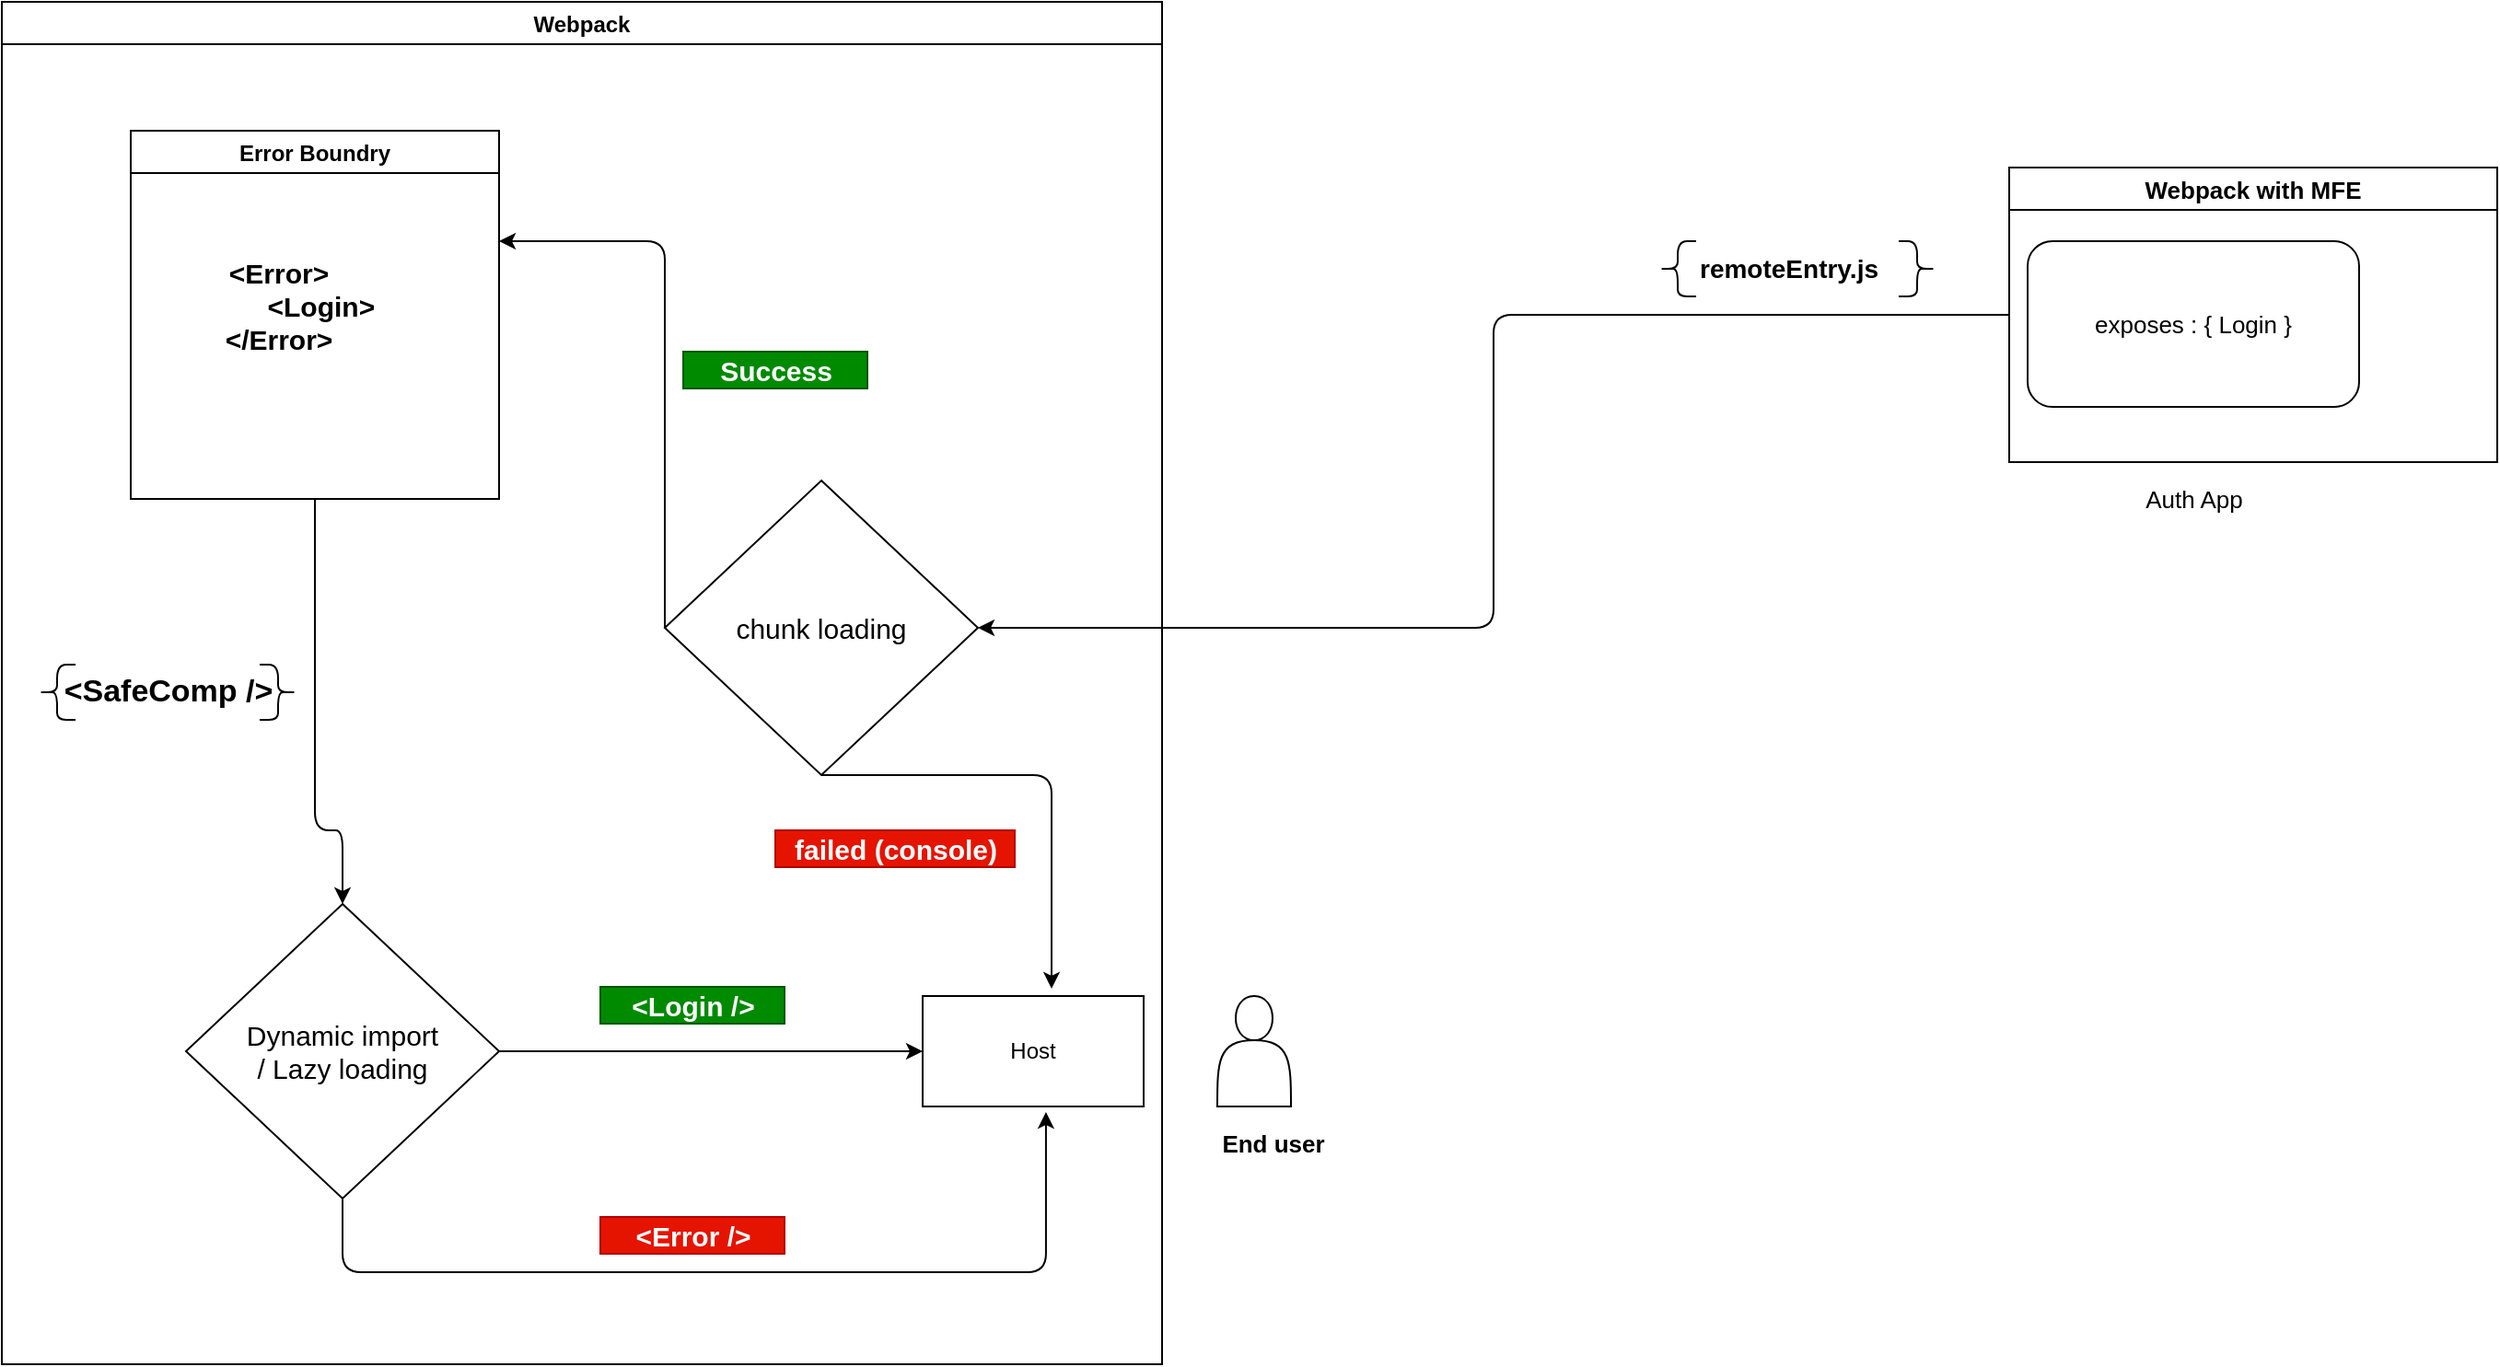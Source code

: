 <mxfile>
    <diagram id="Refqzp4Se-E-KyVpy7ba" name="Page-1">
        <mxGraphModel dx="1250" dy="900" grid="1" gridSize="10" guides="1" tooltips="1" connect="1" arrows="1" fold="1" page="1" pageScale="1" pageWidth="827" pageHeight="1169" math="0" shadow="0">
            <root>
                <mxCell id="0"/>
                <mxCell id="1" parent="0"/>
                <mxCell id="55" value="Webpack with MFE" style="swimlane;fontSize=13;" parent="1" vertex="1">
                    <mxGeometry x="1190" y="240" width="265" height="160" as="geometry"/>
                </mxCell>
                <mxCell id="19" value="" style="shape=curlyBracket;whiteSpace=wrap;html=1;rounded=1;" parent="1" vertex="1">
                    <mxGeometry x="1000" y="280" width="20" height="30" as="geometry"/>
                </mxCell>
                <mxCell id="20" value="" style="shape=curlyBracket;whiteSpace=wrap;html=1;rounded=1;flipH=1;" parent="1" vertex="1">
                    <mxGeometry x="1130" y="280" width="20" height="30" as="geometry"/>
                </mxCell>
                <mxCell id="22" value="remoteEntry.js" style="text;strokeColor=none;fillColor=none;html=1;fontSize=14;fontStyle=1;verticalAlign=middle;align=center;" parent="1" vertex="1">
                    <mxGeometry x="1045" y="290" width="50" height="10" as="geometry"/>
                </mxCell>
                <mxCell id="25" value="Error Boundry" style="swimlane;" parent="1" vertex="1">
                    <mxGeometry x="170" y="220" width="200" height="200" as="geometry"/>
                </mxCell>
                <mxCell id="40" value="&amp;lt;Error&amp;gt;&lt;br&gt;&amp;nbsp; &amp;nbsp; &amp;nbsp; &amp;nbsp; &amp;nbsp; &amp;nbsp;&amp;lt;Login&amp;gt; &lt;br&gt;&amp;lt;/Error&amp;gt;" style="text;strokeColor=none;fillColor=none;html=1;fontSize=15;fontStyle=1;verticalAlign=middle;align=center;" parent="25" vertex="1">
                    <mxGeometry x="5" y="60" width="150" height="70" as="geometry"/>
                </mxCell>
                <mxCell id="26" value="" style="edgeStyle=elbowEdgeStyle;elbow=vertical;endArrow=classic;html=1;exitX=0.5;exitY=1;exitDx=0;exitDy=0;entryX=0.5;entryY=0;entryDx=0;entryDy=0;" parent="1" source="25" target="43" edge="1">
                    <mxGeometry width="50" height="50" relative="1" as="geometry">
                        <mxPoint x="280" y="440" as="sourcePoint"/>
                        <mxPoint x="570" y="430" as="targetPoint"/>
                        <Array as="points">
                            <mxPoint x="280" y="600"/>
                        </Array>
                    </mxGeometry>
                </mxCell>
                <mxCell id="33" value="" style="shape=curlyBracket;whiteSpace=wrap;html=1;rounded=1;" parent="1" vertex="1">
                    <mxGeometry x="120" y="510" width="20" height="30" as="geometry"/>
                </mxCell>
                <mxCell id="34" value="" style="shape=curlyBracket;whiteSpace=wrap;html=1;rounded=1;flipH=1;" parent="1" vertex="1">
                    <mxGeometry x="240" y="510" width="20" height="30" as="geometry"/>
                </mxCell>
                <mxCell id="35" value="&amp;lt;SafeComp /&amp;gt;" style="text;strokeColor=none;fillColor=none;html=1;fontSize=17;fontStyle=1;verticalAlign=middle;align=center;" parent="1" vertex="1">
                    <mxGeometry x="165" y="520" width="50" height="10" as="geometry"/>
                </mxCell>
                <mxCell id="43" value="Dynamic import&lt;br&gt;/ Lazy loading" style="rhombus;whiteSpace=wrap;html=1;fontSize=15;" parent="1" vertex="1">
                    <mxGeometry x="200" y="640" width="170" height="160" as="geometry"/>
                </mxCell>
                <mxCell id="44" value="" style="endArrow=classic;html=1;fontSize=15;entryX=0;entryY=0.5;entryDx=0;entryDy=0;exitX=1;exitY=0.5;exitDx=0;exitDy=0;" parent="1" source="43" target="17" edge="1">
                    <mxGeometry width="50" height="50" relative="1" as="geometry">
                        <mxPoint x="520" y="470" as="sourcePoint"/>
                        <mxPoint x="570" y="420" as="targetPoint"/>
                    </mxGeometry>
                </mxCell>
                <mxCell id="46" value="" style="edgeStyle=elbowEdgeStyle;elbow=vertical;endArrow=classic;html=1;fontSize=15;entryX=0.558;entryY=1.05;entryDx=0;entryDy=0;entryPerimeter=0;exitX=0.5;exitY=1;exitDx=0;exitDy=0;" parent="1" source="43" target="17" edge="1">
                    <mxGeometry width="50" height="50" relative="1" as="geometry">
                        <mxPoint x="520" y="470" as="sourcePoint"/>
                        <mxPoint x="570" y="420" as="targetPoint"/>
                        <Array as="points">
                            <mxPoint x="480" y="840"/>
                        </Array>
                    </mxGeometry>
                </mxCell>
                <mxCell id="48" value="" style="shape=actor;whiteSpace=wrap;html=1;fontSize=15;" parent="1" vertex="1">
                    <mxGeometry x="760" y="690" width="40" height="60" as="geometry"/>
                </mxCell>
                <mxCell id="49" value="" style="shape=curlyBracket;whiteSpace=wrap;html=1;rounded=1;fontSize=15;size=0;" parent="1" vertex="1">
                    <mxGeometry x="560" y="370" height="40" as="geometry"/>
                </mxCell>
                <mxCell id="52" value="&amp;lt;Login /&amp;gt;" style="text;strokeColor=#005700;fillColor=#008a00;html=1;fontSize=15;fontStyle=1;verticalAlign=middle;align=center;fontColor=#ffffff;" parent="1" vertex="1">
                    <mxGeometry x="425" y="685" width="100" height="20" as="geometry"/>
                </mxCell>
                <mxCell id="53" value="&amp;lt;Error /&amp;gt;" style="text;strokeColor=#B20000;fillColor=#e51400;html=1;fontSize=15;fontStyle=1;verticalAlign=middle;align=center;fontColor=#ffffff;" parent="1" vertex="1">
                    <mxGeometry x="425" y="810" width="100" height="20" as="geometry"/>
                </mxCell>
                <mxCell id="54" value="End user" style="text;strokeColor=none;fillColor=none;html=1;fontSize=13;fontStyle=1;verticalAlign=middle;align=center;" parent="1" vertex="1">
                    <mxGeometry x="740" y="750" width="100" height="40" as="geometry"/>
                </mxCell>
                <mxCell id="57" value="exposes : { Login }" style="rounded=1;whiteSpace=wrap;html=1;fontSize=13;" parent="1" vertex="1">
                    <mxGeometry x="1200" y="280" width="180" height="90" as="geometry"/>
                </mxCell>
                <mxCell id="58" value="Auth App" style="text;html=1;align=center;verticalAlign=middle;resizable=0;points=[];autosize=1;strokeColor=none;fillColor=none;fontSize=13;" parent="1" vertex="1">
                    <mxGeometry x="1255" y="410" width="70" height="20" as="geometry"/>
                </mxCell>
                <mxCell id="60" value="Webpack" style="swimlane;" vertex="1" parent="1">
                    <mxGeometry x="100" y="150" width="630" height="740" as="geometry"/>
                </mxCell>
                <mxCell id="62" value="chunk loading" style="rhombus;whiteSpace=wrap;html=1;fontSize=15;" vertex="1" parent="60">
                    <mxGeometry x="360" y="260" width="170" height="160" as="geometry"/>
                </mxCell>
                <mxCell id="59" value="" style="edgeStyle=elbowEdgeStyle;elbow=horizontal;endArrow=classic;html=1;fontSize=14;exitX=0;exitY=0.5;exitDx=0;exitDy=0;" parent="60" edge="1" source="55">
                    <mxGeometry width="50" height="50" relative="1" as="geometry">
                        <mxPoint x="720" y="110" as="sourcePoint"/>
                        <mxPoint x="530" y="340" as="targetPoint"/>
                    </mxGeometry>
                </mxCell>
                <UserObject label="Host" treeRoot="1" id="17">
                    <mxCell style="whiteSpace=wrap;html=1;align=center;treeFolding=1;treeMoving=1;newEdgeStyle={&quot;edgeStyle&quot;:&quot;elbowEdgeStyle&quot;,&quot;startArrow&quot;:&quot;none&quot;,&quot;endArrow&quot;:&quot;none&quot;};" parent="60" vertex="1">
                        <mxGeometry x="500" y="540" width="120" height="60" as="geometry"/>
                    </mxCell>
                </UserObject>
                <mxCell id="64" value="" style="edgeStyle=elbowEdgeStyle;elbow=horizontal;endArrow=classic;html=1;exitX=0.5;exitY=1;exitDx=0;exitDy=0;entryX=0.583;entryY=-0.067;entryDx=0;entryDy=0;entryPerimeter=0;" edge="1" parent="60" source="62" target="17">
                    <mxGeometry width="50" height="50" relative="1" as="geometry">
                        <mxPoint x="530" y="340" as="sourcePoint"/>
                        <mxPoint x="570" y="530" as="targetPoint"/>
                        <Array as="points">
                            <mxPoint x="570" y="510"/>
                        </Array>
                    </mxGeometry>
                </mxCell>
                <mxCell id="65" value="Success" style="text;strokeColor=#005700;fillColor=#008a00;html=1;fontSize=15;fontStyle=1;verticalAlign=middle;align=center;fontColor=#ffffff;" vertex="1" parent="60">
                    <mxGeometry x="370" y="190" width="100" height="20" as="geometry"/>
                </mxCell>
                <mxCell id="66" value="failed (console)" style="text;strokeColor=#B20000;fillColor=#e51400;html=1;fontSize=15;fontStyle=1;verticalAlign=middle;align=center;fontColor=#ffffff;" vertex="1" parent="60">
                    <mxGeometry x="420" y="450" width="130" height="20" as="geometry"/>
                </mxCell>
                <mxCell id="63" value="" style="edgeStyle=elbowEdgeStyle;elbow=vertical;endArrow=classic;html=1;exitX=0;exitY=0.5;exitDx=0;exitDy=0;" edge="1" parent="1" source="62">
                    <mxGeometry width="50" height="50" relative="1" as="geometry">
                        <mxPoint x="490" y="480" as="sourcePoint"/>
                        <mxPoint x="370" y="280" as="targetPoint"/>
                        <Array as="points">
                            <mxPoint x="370" y="280"/>
                        </Array>
                    </mxGeometry>
                </mxCell>
            </root>
        </mxGraphModel>
    </diagram>
</mxfile>
